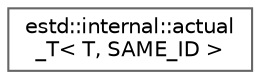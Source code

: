 digraph "Graphical Class Hierarchy"
{
 // LATEX_PDF_SIZE
  bgcolor="transparent";
  edge [fontname=Helvetica,fontsize=10,labelfontname=Helvetica,labelfontsize=10];
  node [fontname=Helvetica,fontsize=10,shape=box,height=0.2,width=0.4];
  rankdir="LR";
  Node0 [id="Node000000",label="estd::internal::actual\l_T\< T, SAME_ID \>",height=0.2,width=0.4,color="grey40", fillcolor="white", style="filled",URL="$d4/de6/structestd_1_1internal_1_1actual__T.html",tooltip=" "];
}
